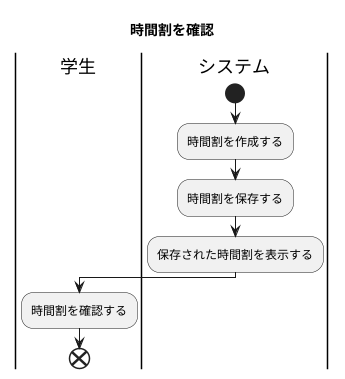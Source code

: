 @startuml 7-3
title 時間割を確認
|学生|

|システム|
start
:時間割を作成する;
:時間割を保存する;
:保存された時間割を表示する;

|学生|
:時間割を確認する;
end
@enduml
